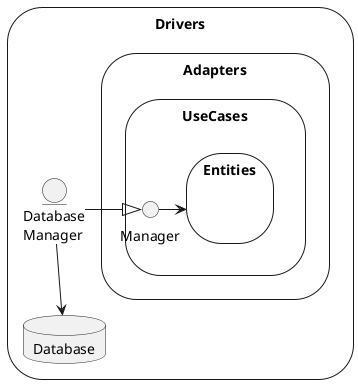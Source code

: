 @startuml

hide person

storage Drivers {
    storage Adapters {
        storage UseCases {
            storage Entities {
                label " "
            }

            interface Manager
        }
    }
    entity "Database\nManager" as dbManager
    database Database

    dbManager -right-|> Manager
    Manager -> Entities
    dbManager -down-> Database
}

@enduml